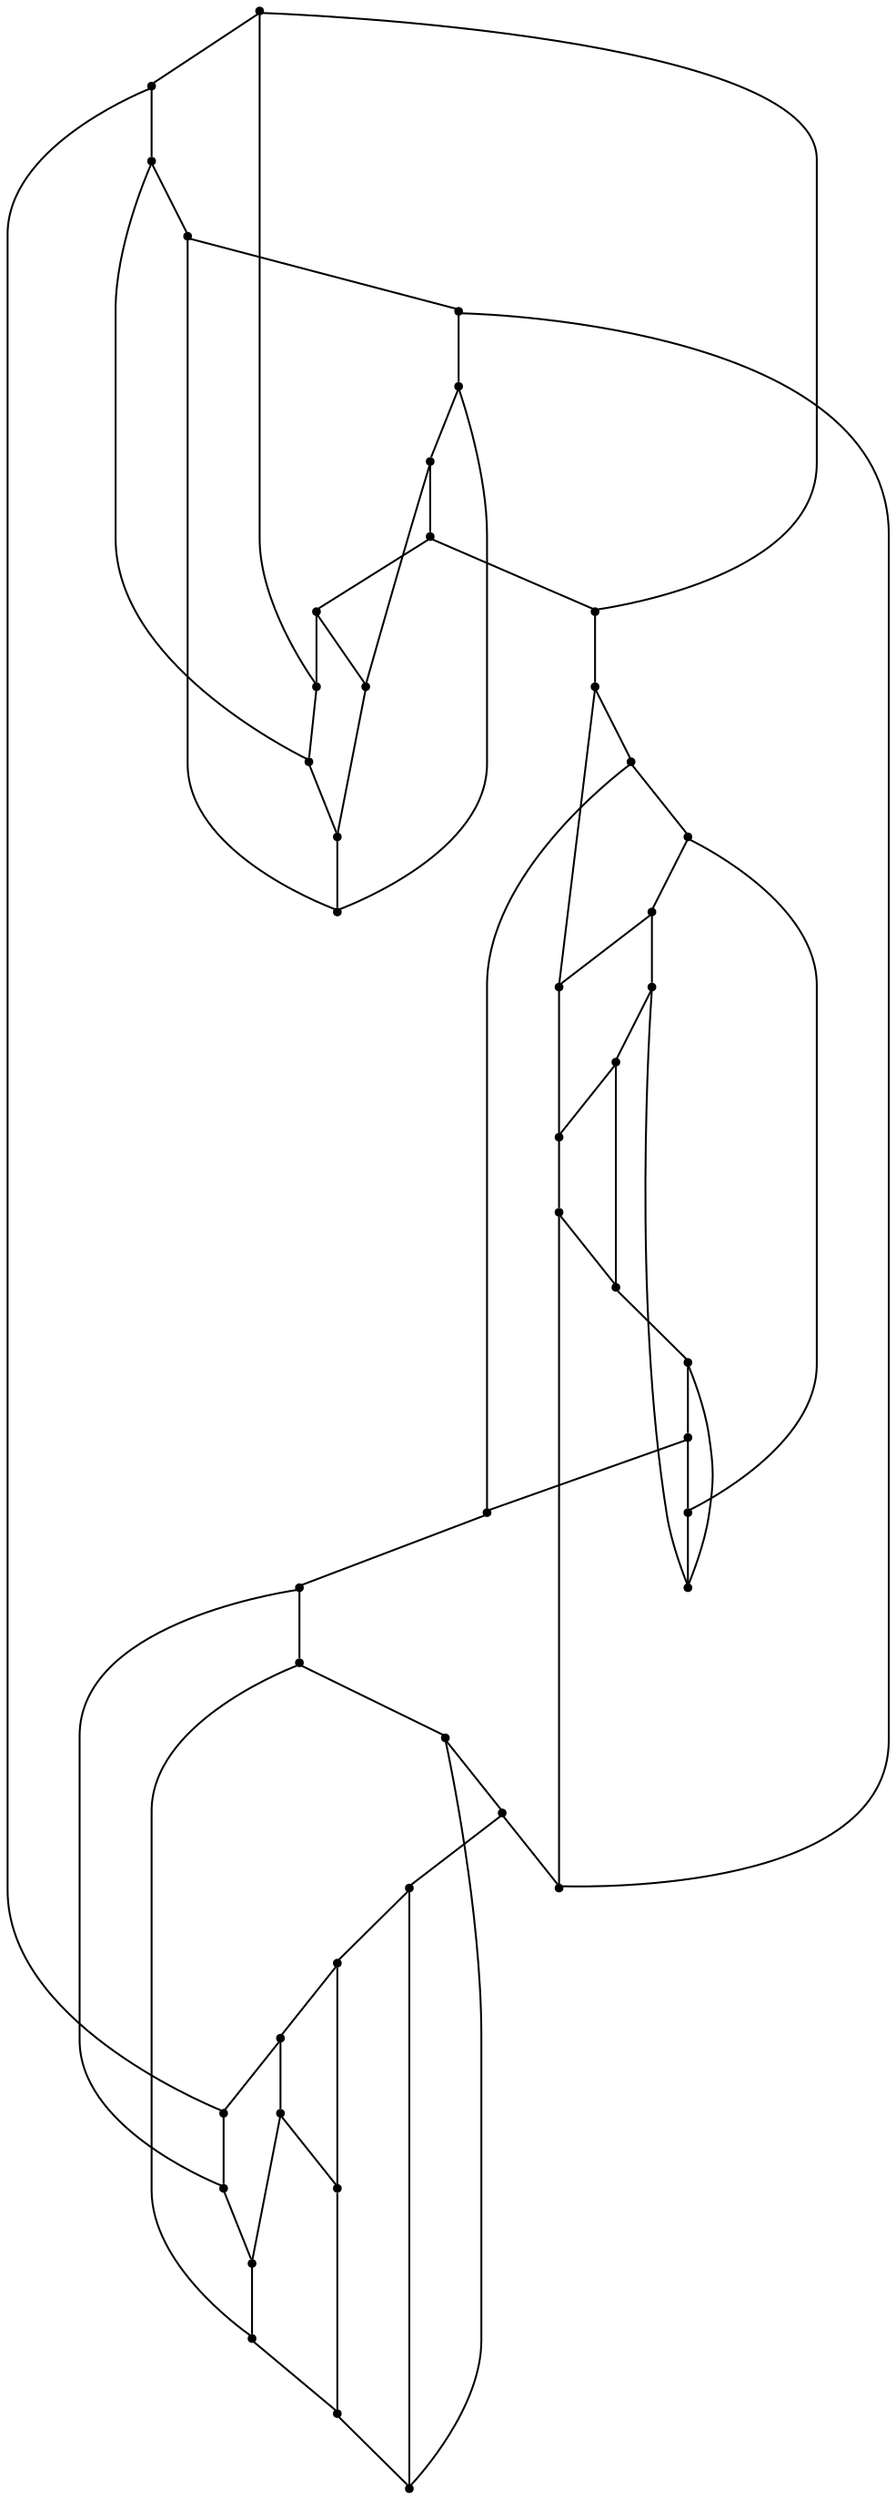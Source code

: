 graph {
  node [shape=point,comment="{\"directed\":false,\"doi\":\"10.1007/978-3-642-36763-2_12\",\"figure\":\"6 (2)\"}"]

  v0 [pos="947.7999741926247,1540.7252574551287"]
  v1 [pos="879.2547427390015,1535.4119134503792"]
  v2 [pos="911.5613720028598,1753.0599850362207"]
  v3 [pos="898.4519324960887,1459.9870755603142"]
  v4 [pos="869.610274842989,1492.6132893117815"]
  v5 [pos="853.2150929767907,1541.650472937418"]
  v6 [pos="869.1849473509229,1513.4707621285315"]
  v7 [pos="854.0824174901559,1515.5586332725507"]
  v8 [pos="847.3942460666717,1527.2146950433767"]
  v9 [pos="829.4563056323927,1549.7725295093644"]
  v10 [pos="851.7390761497986,1737.840794445148"]
  v11 [pos="838.6587765071063,1749.3802345531205"]
  v12 [pos="843.5998285690143,1808.2440332536755"]
  v13 [pos="849.9127447122881,1493.6967134621073"]
  v14 [pos="846.5561250415427,1505.5736823522097"]
  v15 [pos="833.4967577466275,1525.6477424719287"]
  v16 [pos="834.3973576943008,1506.8364266166286"]
  v17 [pos="829.7482132664389,1766.9706475039566"]
  v18 [pos="830.0442564707148,1740.533012526877"]
  v19 [pos="835.0311815500918,1729.3810819136859"]
  v20 [pos="833.3758082234535,1488.1416052467962"]
  v21 [pos="816.6512440945138,1428.752818297322"]
  v22 [pos="817.6311197422791,1742.0540540620216"]
  v23 [pos="811.8853493378651,1756.173033087832"]
  v24 [pos="819.1780775047466,1719.192011289005"]
  v25 [pos="810.8720710074768,1730.4397064737648"]
  v26 [pos="787.8388535538077,1753.9143627145736"]
  v27 [pos="795.4526292188142,1728.2601404345248"]
  v28 [pos="800.2936641053254,1703.6352919158026"]
  v29 [pos="748.9649387654819,1810.5902016684206"]
  v30 [pos="681.5538715412634,1601.464413887895"]
  v31 [pos="658.6290060276074,1610.0282846983941"]
  v32 [pos="662.6360554592192,1584.9575522647706"]
  v33 [pos="641.8752384104316,1618.6547267827473"]
  v34 [pos="653.0374605806757,1597.2136369421864"]
  v35 [pos="644.2102449861724,1565.541889471761"]
  v36 [pos="626.1889569057294,1628.8855115899973"]
  v37 [pos="639.5944396167763,1597.2553511247554"]
  v38 [pos="634.7075953369535,1608.761343580241"]
  v39 [pos="630.2335445901936,1585.2242432429643"]
  v40 [pos="622.7323200595872,1611.795287297834"]
  v41 [pos="583.0912251816079,1673.0552351257852"]
  v42 [pos="611.9494887397831,1595.2884256747095"]
  v43 [pos="614.5388646967176,1503.5566490121266"]
  v44 [pos="569.256215784108,1586.636929645338"]
  v45 [pos="770.4345925516081,1618.2879472018644"]

  v0 -- v3 [id="-1",pos="947.7999741926247,1540.7252574551287 948.6257521312226,1538.0843554486032 949.2720463218594,1535.4006582517286 949.7431832072372,1532.6793165486326 955.6641109169103,1498.4487600742684 932.7017707745593,1465.9017778342056 898.4519324960887,1459.9870755603142"]
  v30 -- v45 [id="-2",pos="681.5538715412634,1601.464413887895 770.4345925516081,1618.2879472018644 770.4345925516081,1618.2879472018644 770.4345925516081,1618.2879472018644"]
  v9 -- v45 [id="-3",pos="829.4563056323927,1549.7725295093644 770.4345925516081,1618.2879472018644 770.4345925516081,1618.2879472018644 770.4345925516081,1618.2879472018644"]
  v44 -- v41 [id="-4",pos="569.256215784108,1586.636929645338 567.5718298417058,1588.6592408469353 566.0207365090088,1590.7970927036058 564.6239317579513,1593.0308363092313 547.6157947595817,1620.2269572157093 555.884263003999,1656.0535898828884 583.0912251816079,1673.0552351257852"]
  v44 -- v42 [id="-5",pos="569.256215784108,1586.636929645338 583.5709513282316,1589.1051247618364 597.8061566756336,1591.988999164089 611.9494887397831,1595.2884256747095"]
  v44 -- v43 [id="-6",pos="569.256215784108,1586.636929645338 557.2644618499811,1554.028584316587 573.9848267845339,1517.8810831048286 606.6041687819007,1505.891562228221 609.1977439332221,1504.937223124565 611.8496624368584,1504.153810427534 614.5388646967176,1503.5566490121266"]
  v41 -- v29 [id="-7",pos="583.0912251816079,1673.0552351257852 582.6869572856336,1684.6747333981702 583.7668501087957,1696.289208163813 586.3145522426482,1707.6284710664079 602.7806114201646,1780.948777574903 675.5997320214393,1827.0522332630214 748.9649387654819,1810.5902016684206"]
  v42 -- v39 [id="-8",pos="611.9494887397831,1595.2884256747095 616.8282527516188,1590.0803209567769 623.2328513056731,1586.5547094653655 630.2335445901936,1585.2242432429643"]
  v43 -- v35 [id="-9",pos="614.5388646967176,1503.5566490121266 630.4213631027709,1520.7772937135117 640.7579982068893,1542.3725225457613 644.2102449861724,1565.541889471761"]
  v40 -- v38 [id="-10",pos="622.7323200595872,1611.795287297834 626.6311447995005,1610.4210720546896 630.6381942311122,1609.4042888545657 634.7075953369535,1608.761343580241"]
  v40 -- v42 [id="-11",pos="622.7323200595872,1611.795287297834 617.6455050531281,1607.4289696970518 613.905295337556,1601.6988653987678 611.9494887397831,1595.2884256747095"]
  v36 -- v41 [id="-12",pos="626.1889569057294,1628.8855115899973 616.7739813453762,1647.7271592518302 601.7089897374616,1663.1671297847934 583.0912251816079,1673.0552351257852"]
  v36 -- v40 [id="-13",pos="626.1889569057294,1628.8855115899973 622.8700663603087,1623.8483332786896 621.6316857611201,1617.722325778156 622.7323200595872,1611.795287297834"]
  v39 -- v35 [id="-14",pos="630.2335445901936,1585.2242432429643 632.9397981242299,1577.469920082295 637.7891677753576,1570.6478707488309 644.2102449861724,1565.541889471761"]
  v39 -- v37 [id="-15",pos="630.2335445901936,1585.2242432429643 633.561151645175,1589.0718042867352 636.6842070341888,1593.0890835519651 639.5944396167763,1597.2553511247554"]
  v38 -- v37 [id="-16",pos="634.7075953369535,1608.761343580241 636.200536189808,1604.870160693113 637.8308415984395,1601.0319471872044 639.5944396167763,1597.2553511247554"]
  v38 -- v33 [id="-17",pos="634.7075953369535,1608.761343580241 637.2762934427404,1611.925453352284 639.6697069949533,1615.2301577244189 641.8752384104316,1618.6547267827473"]
  v37 -- v34 [id="-18",pos="639.5944396167763,1597.2553511247554 644.0686812360083,1596.868922637754 648.5636007063879,1596.8563320765518 653.0374605806757,1597.2136369421864"]
  v33 -- v36 [id="-19",pos="641.8752384104316,1618.6547267827473 638.8273867754375,1624.5901589705372 632.8647852426823,1628.4783531890973 626.1889569057294,1628.8855115899973"]
  v35 -- v32 [id="-20",pos="644.2102449861724,1565.541889471761 652.9292358889771,1568.9684933682636 659.675750664776,1576.0779635938202 662.6360554592192,1584.9575522647706"]
  v34 -- v31 [id="-21",pos="653.0374605806757,1597.2136369421864 655.038885699288,1601.4237807131058 656.9027553896511,1605.6994844264473 658.6290060276074,1610.0282846983941"]
  v34 -- v32 [id="-22",pos="653.0374605806757,1597.2136369421864 655.9897487312893,1592.943083912973 659.1962153906246,1588.8507699900729 662.6360554592192,1584.9575522647706"]
  v31 -- v33 [id="-23",pos="658.6290060276074,1610.0282846983941 654.5595412976088,1615.1926403955838 648.4509859478303,1618.339008922296 641.8752384104316,1618.6547267827473"]
  v32 -- v30 [id="-24",pos="662.6360554592192,1584.9575522647706 671.4133897143388,1586.7503082848514 678.5977023170498,1593.0221882469914 681.5538715412634,1601.464413887895"]
  v30 -- v31 [id="-25",pos="681.5538715412634,1601.464413887895 675.883114018397,1608.0497225175402 667.2351912993826,1611.283589085739 658.6290060276074,1610.0282846983941"]
  v29 -- v26 [id="-26",pos="748.9649387654819,1810.5902016684206 755.9534798359434,1788.2416375909008 769.496581599397,1768.4968397232296 787.8388535538077,1753.9143627145736"]
  v43 -- v21 [id="-27",pos="614.5388646967176,1503.5566490121266 636.9677799036187,1431.825233174144 713.3228130511275,1391.847912163945 785.0911806933188,1414.2556773145925 796.1908603168611,1417.7229143858842 806.7943351370191,1422.594571329467 816.6512440945138,1428.752818297322"]
  v29 -- v12 [id="-28",pos="748.9649387654819,1810.5902016684206 750.8373340929335,1812.6248490764483 752.8428947817754,1814.529330430026 754.9652694235618,1816.2963330294658 781.6636837112554,1838.5374958046084 821.3464524123167,1834.9368496555269 843.5998285690143,1808.2440332536755"]
  v26 -- v27 [id="-29",pos="787.8388535538077,1753.9143627145736 786.4546463859108,1744.6597279326581 789.2441839419538,1735.2665333888244 795.4526292188142,1728.2601404345248"]
  v28 -- v24 [id="-30",pos="800.2936641053254,1703.6352919158026 808.8416332731005,1705.2533062076818 815.963466953267,1711.1208892601041 819.1780775047466,1719.192011289005"]
  v25 -- v27 [id="-31",pos="810.8720710074768,1730.4397064737648 805.69350996608,1730.0240271880107 800.5439615404471,1729.2989889110993 795.4526292188142,1728.2601404345248"]
  v25 -- v24 [id="-32",pos="810.8720710074768,1730.4397064737648 813.5199811891983,1726.6027011530223 816.2886500216216,1722.8519856886003 819.1780775047466,1719.192011289005"]
  v23 -- v26 [id="-33",pos="811.8853493378651,1756.173033087832 803.8171699408709,1757.7116886909212 795.4819599553651,1756.9281488165043 787.8388535538077,1753.9143627145736"]
  v23 -- v22 [id="-34",pos="811.8853493378651,1756.173033087832 813.5616550122803,1751.3731677785793 815.4797324847287,1746.6599738578047 817.6311197422791,1742.0540540620216"]
  v21 -- v3 [id="-35",pos="816.6512440945138,1428.752818297322 844.988553052085,1413.697241413186 880.1680675181502,1424.4531416467416 895.2289235558353,1452.7703312097665 896.4673677791812,1455.0998393869609 897.5431250321137,1457.5085790755595 898.4519324960887,1459.9870755603142"]
  v22 -- v25 [id="-36",pos="817.6311197422791,1742.0540540620216 815.0586041870495,1738.3753845867018 812.7986741170138,1734.4913872218758 810.8720710074768,1730.4397064737648"]
  v9 -- v15 [id="-37",pos="829.4563056323927,1549.7725295093644 826.5918824431169,1541.5765192875278 828.1138359117352,1532.474942489521 833.4967577466275,1525.6477424719287"]
  v17 -- v23 [id="-38",pos="829.7482132664389,1766.9706475039566 822.8017277640038,1765.3546680502513 816.5472185972022,1761.5748289644625 811.8853493378651,1756.173033087832"]
  v18 -- v19 [id="-39",pos="830.0442564707148,1740.533012526877 831.5038582651036,1736.7293276812354 833.1675027322008,1733.0036661618321 835.0311815500918,1729.3810819136859"]
  v18 -- v22 [id="-40",pos="830.0442564707148,1740.533012526877 825.9247831530176,1741.1840971538982 821.784313863386,1741.692552342653 817.6311197422791,1742.0540540620216"]
  v20 -- v13 [id="-41",pos="833.3758082234535,1488.1416052467962 839.4052151214548,1487.784173203776 845.3344775957445,1489.7761525988403 849.9127447122881,1493.6967134621073"]
  v20 -- v21 [id="-42",pos="833.3758082234535,1488.1416052467962 821.7635087639237,1470.5607941885944 815.9134583655687,1449.8031556197614 816.6512440945138,1428.752818297322"]
  v15 -- v16 [id="-43",pos="833.4967577466275,1525.6477424719287 831.0616703713325,1519.5477427468077 831.391052634074,1512.6841064081605 834.3973576943008,1506.8364266166286"]
  v16 -- v20 [id="-44",pos="834.3973576943008,1506.8364266166286 830.782360320447,1501.2282218427122 830.3945710812333,1494.1228212935036 833.3758082234535,1488.1416052467962"]
  v19 -- v10 [id="-45",pos="835.0311815500918,1729.3810819136859 841.7070098870447,1729.0572247005382 848.0574006590135,1732.2744310311866 851.7390761497986,1737.840794445148"]
  v11 -- v17 [id="-46",pos="838.6587765071063,1749.3802345531205 837.4247223506195,1755.9739368902342 834.3308704498417,1762.0748904457491 829.7482132664389,1766.9706475039566"]
  v11 -- v18 [id="-47",pos="838.6587765071063,1749.3802345531205 835.5275136017908,1746.693294332906 832.6421580647378,1743.734512450369 830.0442564707148,1740.533012526877"]
  v27 -- v28 [id="-48",pos="795.4526292188142,1728.2601404345248 792.613273947545,1719.7723852894758 794.4562749142884,1710.4165808970915 800.2936641053254,1703.6352919158026"]
  v12 -- v17 [id="-49",pos="843.5998285690143,1808.2440332536755 838.5880900682603,1794.6260695395463 833.9680855044772,1780.8614067108022 829.7482132664389,1766.9706475039566"]
  v14 -- v16 [id="-50",pos="846.5561250415427,1505.5736823522097 842.5282705104687,1506.2205701254968 838.4712124911586,1506.6373304190308 834.3973576943008,1506.8364266166286"]
  v14 -- v7 [id="-51",pos="846.5561250415427,1505.5736823522097 849.187302069874,1508.821093312005 851.6974023267167,1512.1507244517727 854.0824174901559,1515.5586332725507"]
  v8 -- v15 [id="-52",pos="847.3942460666717,1527.2146950433767 842.7492372090395,1526.848996470274 838.1125631160236,1526.3238810439684 833.4967577466275,1525.6477424719287"]
  v8 -- v5 [id="-53",pos="847.3942460666717,1527.2146950433767 849.6292354670156,1531.9081128806463 851.5723172333132,1536.7297891115777 853.2150929767907,1541.650472937418"]
  v13 -- v4 [id="-54",pos="849.9127447122881,1493.6967134621073 856.2465295791816,1491.4723173943441 863.0805911955314,1491.097271283379 869.610274842989,1492.6132893117815"]
  v13 -- v14 [id="-55",pos="849.9127447122881,1493.6967134621073 849.1580349574806,1497.7566607403005 848.0322691168496,1501.732353000347 846.5561250415427,1505.5736823522097"]
  v12 -- v2 [id="-56",pos="843.5998285690143,1808.2440332536755 846.2019293574243,1808.699264706439 848.8287799430539,1808.9701525383668 851.4640289174573,1809.0618474335877 883.5329583293546,1810.1869857664826 910.4398689807731,1785.116253332859 911.5613720028598,1753.0599850362207"]
  v10 -- v2 [id="-57",pos="851.7390761497986,1737.840794445148 872.7793941219439,1736.579131188509 893.6903005579842,1741.8965448696072 911.5613720028598,1753.0599850362207"]
  v5 -- v9 [id="-58",pos="853.2150929767907,1541.650472937418 847.2816949322715,1548.356600083651 838.2543813628173,1551.4405245138953 829.4563056323927,1549.7725295093644"]
  v7 -- v8 [id="-59",pos="854.0824174901559,1515.5586332725507 852.1852723654845,1519.631171111946 849.950346589298,1523.5276318605884 847.3942460666717,1527.2146950433767"]
  v6 -- v7 [id="-60",pos="869.1849473509229,1513.4707621285315 864.1940775737886,1514.422112563619 859.1529447123263,1515.1180272191637 854.0824174901559,1515.5586332725507"]
  v6 -- v1 [id="-61",pos="869.1849473509229,1513.4707621285315 874.5515177773692,1519.6854758557176 878.0456928763639,1527.2908107088267 879.2547427390015,1535.4119134503792"]
  v4 -- v6 [id="-62",pos="869.610274842989,1492.6132893117815 871.6869673397786,1499.4320956219053 871.5410135227555,1506.7375461991057 869.1849473509229,1513.4707621285315"]
  v1 -- v5 [id="-63",pos="879.2547427390015,1535.4119134503792 871.9246671917396,1541.234793651664 862.3927504301272,1543.5185179699408 853.2150929767907,1541.650472937418"]
  v24 -- v19 [id="-64",pos="819.1780775047466,1719.192011289005 825.687146925214,1720.1390376929726 831.4663200122511,1723.8522358285595 835.0311815500918,1729.3810819136859"]
  v28 -- v45 [id="-65",pos="800.2936641053254,1703.6352919158026 770.4345925516081,1618.2879472018644 770.4345925516081,1618.2879472018644 770.4345925516081,1618.2879472018644"]
  v3 -- v4 [id="-66",pos="898.4519324960887,1459.9870755603142 889.1579064589095,1471.131693473817 879.5384428567462,1482.0126090776944 869.610274842989,1492.6132893117815"]
  v10 -- v11 [id="-67",pos="851.7390761497986,1737.840794445148 849.0414118770083,1743.2386478228163 844.3505300019071,1747.376745604634 838.6587765071063,1749.3802345531205"]
  v2 -- v0 [id="-68",pos="911.5613720028598,1753.0599850362207 921.8272570439747,1747.6061736087645 931.3507754168132,1740.8591589329706 939.9028165306604,1732.9870059242817 995.2051886194928,1682.0745917438198 998.7410375415694,1595.9938150455023 947.7999741926247,1540.7252574551287"]
  v0 -- v1 [id="-69",pos="947.7999741926247,1540.7252574551287 924.9378420981427,1545.8523501782552 901.0581052305707,1544.002046391063 879.2547427390015,1535.4119134503792"]
}